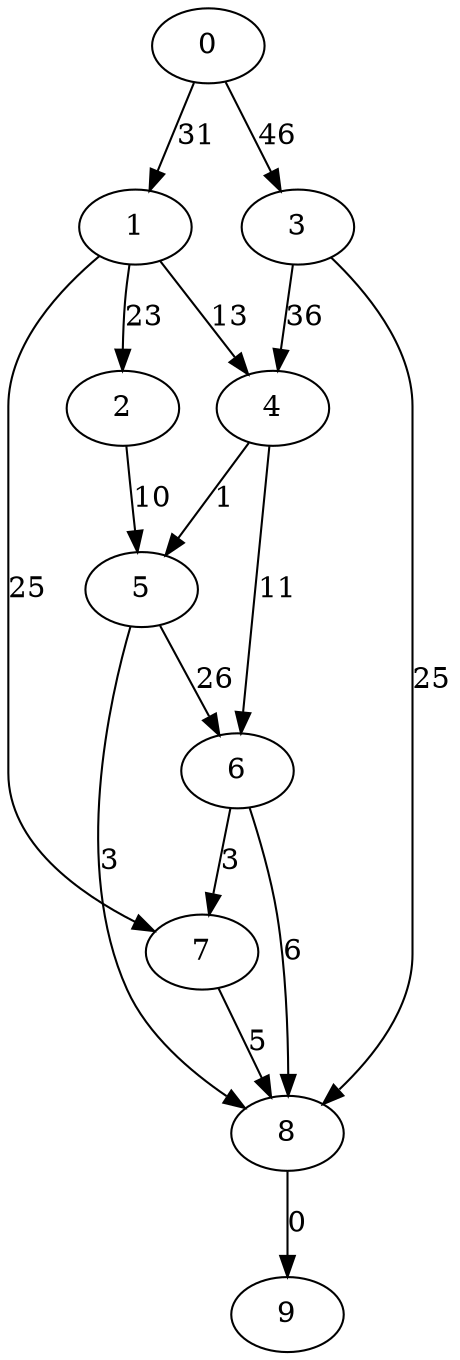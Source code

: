 digraph data8 {
0 -> 1 [ label = 31 ];
0 -> 3 [ label = 46 ];
1 -> 2 [ label = 23 ];
1 -> 4 [ label = 13 ];
1 -> 7 [ label = 25 ];
2 -> 5 [ label = 10 ];
3 -> 4 [ label = 36 ];
3 -> 8 [ label = 25 ];
4 -> 5 [ label = 1 ];
4 -> 6 [ label = 11 ];
5 -> 6 [ label = 26 ];
5 -> 8 [ label = 3 ];
6 -> 7 [ label = 3 ];
6 -> 8 [ label = 6 ];
7 -> 8 [ label = 5 ];
8 -> 9 [ label = 0 ];
 }

